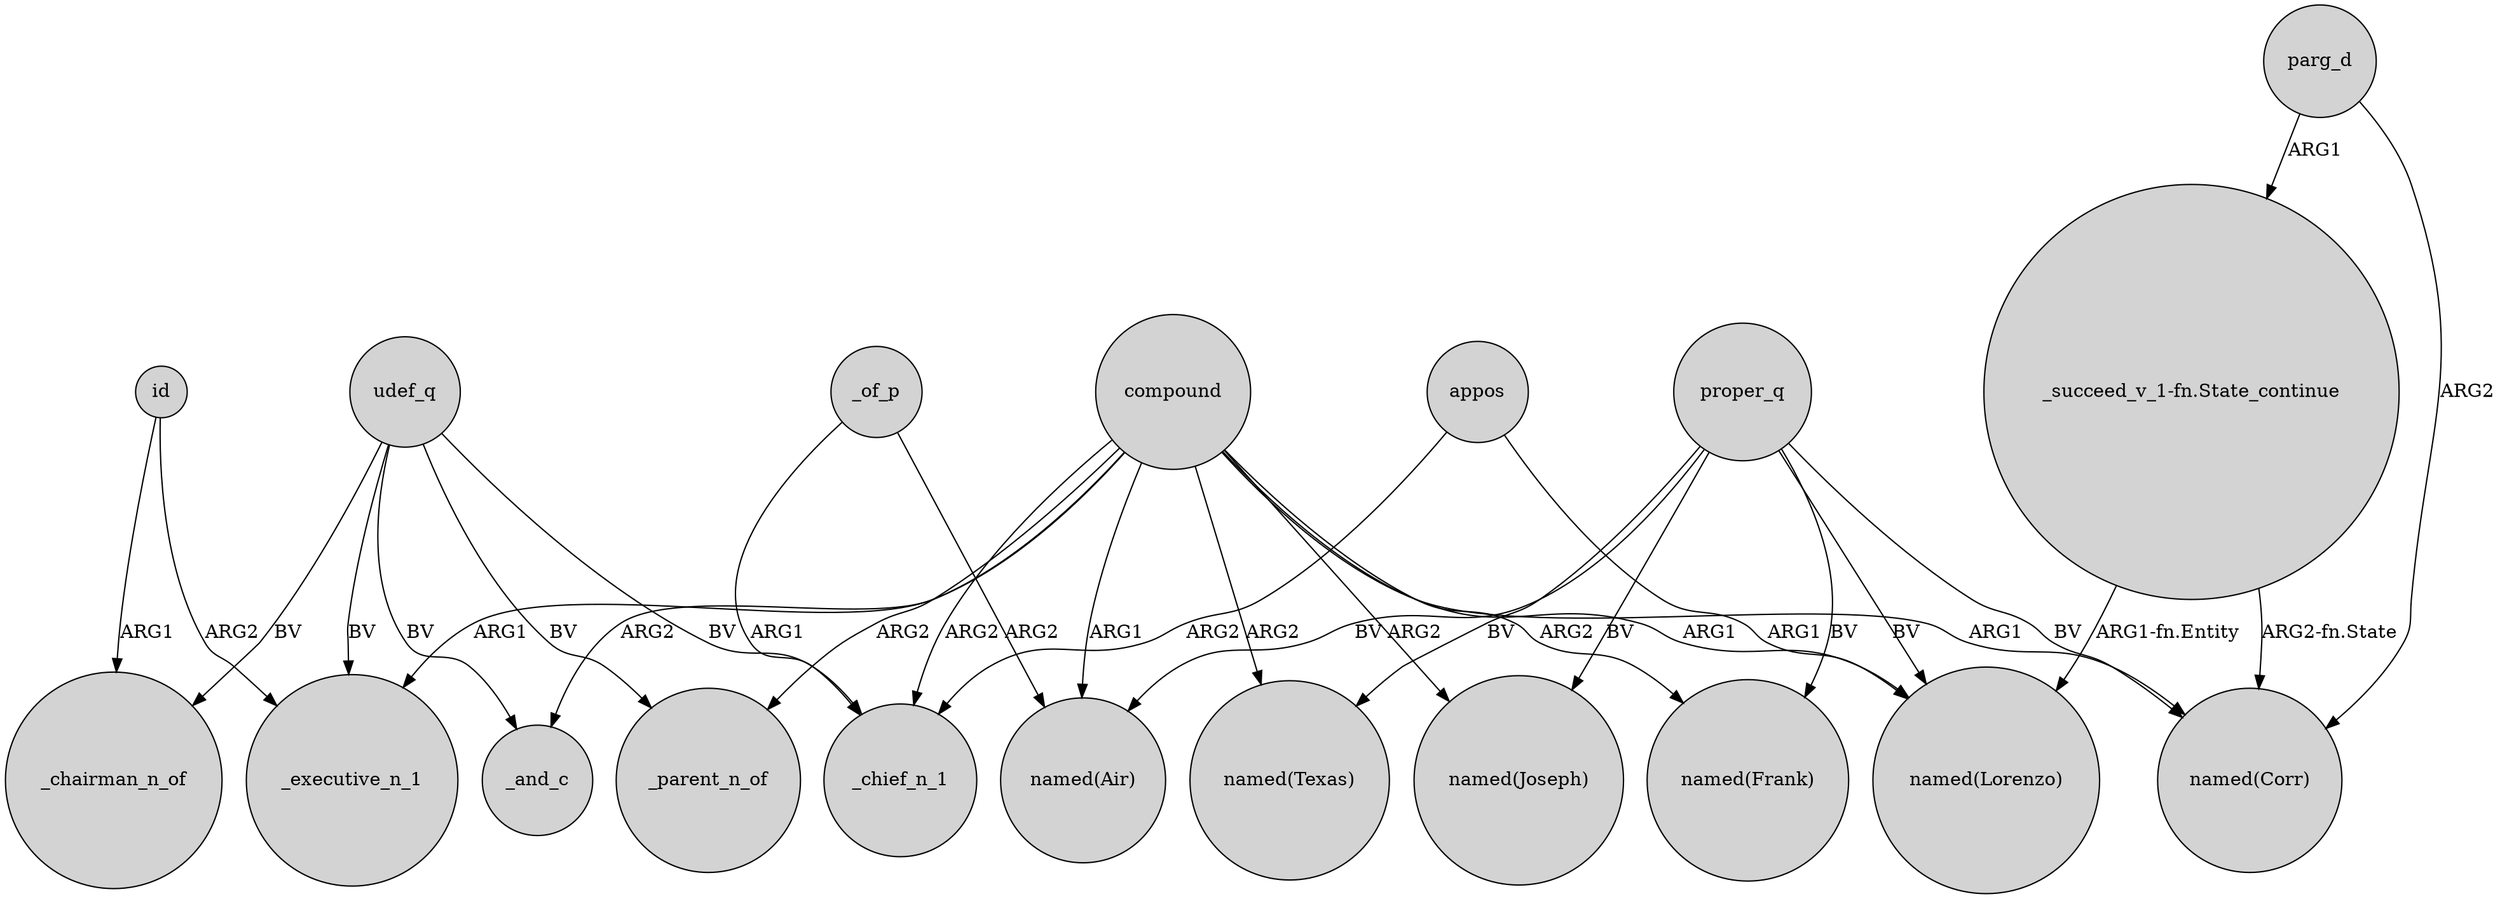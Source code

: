 digraph {
	node [shape=circle style=filled]
	proper_q -> "named(Texas)" [label=BV]
	id -> _chairman_n_of [label=ARG1]
	compound -> _chief_n_1 [label=ARG2]
	compound -> "named(Air)" [label=ARG1]
	compound -> "named(Joseph)" [label=ARG2]
	_of_p -> "named(Air)" [label=ARG2]
	udef_q -> _chairman_n_of [label=BV]
	id -> _executive_n_1 [label=ARG2]
	"_succeed_v_1-fn.State_continue" -> "named(Corr)" [label="ARG2-fn.State"]
	parg_d -> "_succeed_v_1-fn.State_continue" [label=ARG1]
	udef_q -> _chief_n_1 [label=BV]
	compound -> "named(Texas)" [label=ARG2]
	proper_q -> "named(Air)" [label=BV]
	proper_q -> "named(Joseph)" [label=BV]
	compound -> "named(Frank)" [label=ARG2]
	udef_q -> _and_c [label=BV]
	compound -> _and_c [label=ARG2]
	"_succeed_v_1-fn.State_continue" -> "named(Lorenzo)" [label="ARG1-fn.Entity"]
	compound -> _parent_n_of [label=ARG2]
	_of_p -> _chief_n_1 [label=ARG1]
	proper_q -> "named(Corr)" [label=BV]
	udef_q -> _executive_n_1 [label=BV]
	parg_d -> "named(Corr)" [label=ARG2]
	proper_q -> "named(Frank)" [label=BV]
	compound -> "named(Corr)" [label=ARG1]
	compound -> "named(Lorenzo)" [label=ARG1]
	proper_q -> "named(Lorenzo)" [label=BV]
	compound -> _executive_n_1 [label=ARG1]
	appos -> _chief_n_1 [label=ARG2]
	appos -> "named(Lorenzo)" [label=ARG1]
	udef_q -> _parent_n_of [label=BV]
}
